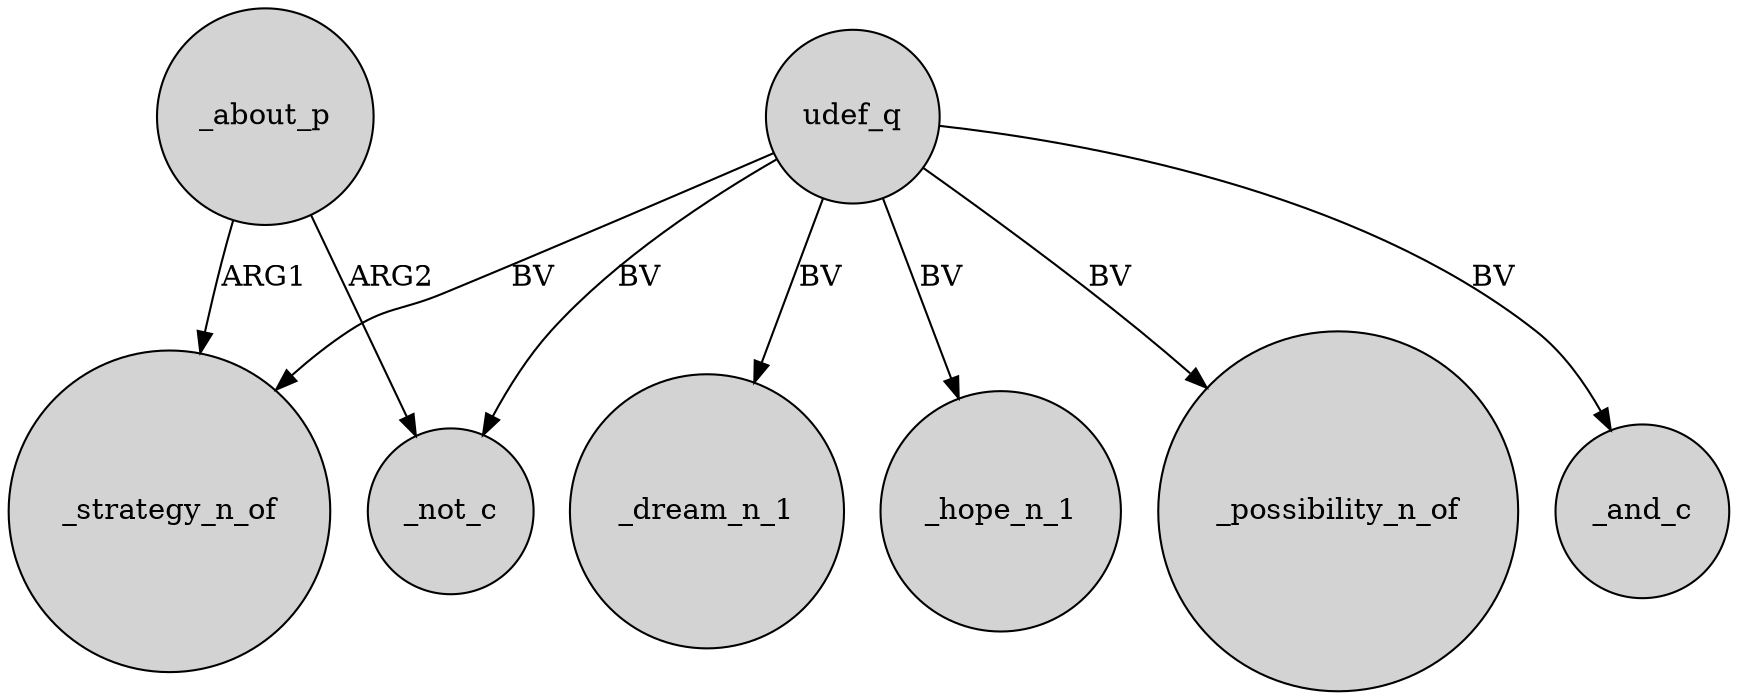 digraph {
	node [shape=circle style=filled]
	_about_p -> _not_c [label=ARG2]
	udef_q -> _not_c [label=BV]
	_about_p -> _strategy_n_of [label=ARG1]
	udef_q -> _and_c [label=BV]
	udef_q -> _dream_n_1 [label=BV]
	udef_q -> _strategy_n_of [label=BV]
	udef_q -> _hope_n_1 [label=BV]
	udef_q -> _possibility_n_of [label=BV]
}
